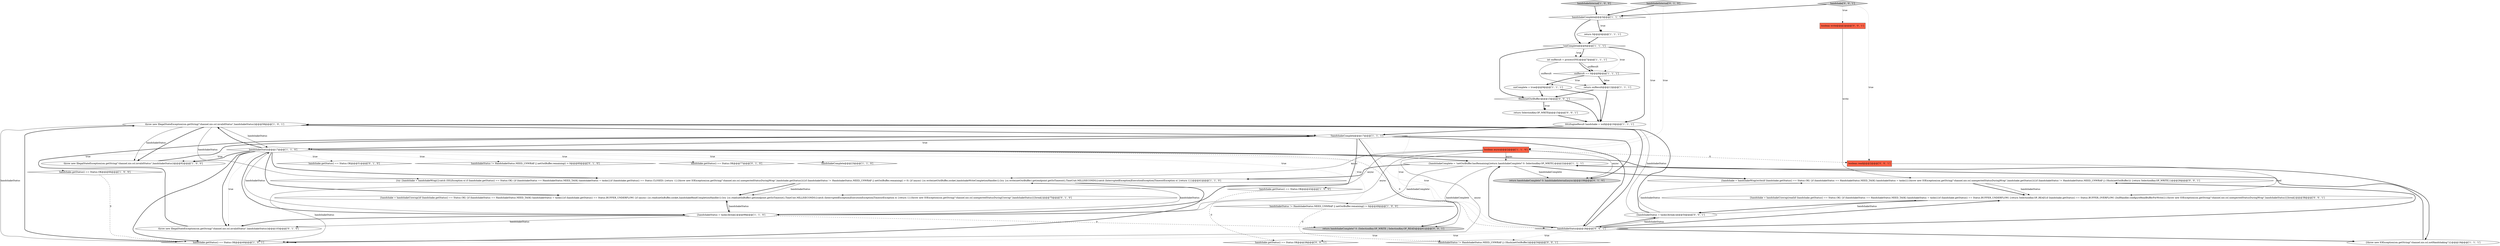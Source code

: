 digraph {
18 [style = filled, label = "throw new IllegalStateException(sm.getString(\"channel.nio.ssl.invalidStatus\",handshakeStatus))@@@58@@@['1', '0', '1']", fillcolor = white, shape = ellipse image = "AAA0AAABBB1BBB"];
35 [style = filled, label = "handshake['0', '0', '1']", fillcolor = lightgray, shape = diamond image = "AAA0AAABBB3BBB"];
21 [style = filled, label = "sniResult == 0@@@8@@@['1', '1', '1']", fillcolor = white, shape = diamond image = "AAA0AAABBB1BBB"];
36 [style = filled, label = "handshake.getStatus() == Status.OK@@@28@@@['0', '0', '1']", fillcolor = white, shape = diamond image = "AAA0AAABBB3BBB"];
29 [style = filled, label = "return handshakeComplete? 0: handshakeInternal(async)@@@106@@@['0', '1', '0']", fillcolor = lightgray, shape = ellipse image = "AAA0AAABBB2BBB"];
2 [style = filled, label = "boolean async@@@2@@@['1', '1', '0']", fillcolor = tomato, shape = box image = "AAA0AAABBB1BBB"];
1 [style = filled, label = "handshakeInternal['1', '0', '0']", fillcolor = lightgray, shape = diamond image = "AAA0AAABBB1BBB"];
8 [style = filled, label = "handshakeComplete@@@23@@@['1', '1', '0']", fillcolor = white, shape = diamond image = "AAA0AAABBB1BBB"];
30 [style = filled, label = "return handshakeComplete? 0: (SelectionKey.OP_WRITE | SelectionKey.OP_READ)@@@61@@@['0', '0', '1']", fillcolor = lightgray, shape = ellipse image = "AAA0AAABBB3BBB"];
0 [style = filled, label = "handshake.getStatus() == Status.OK@@@66@@@['1', '0', '0']", fillcolor = white, shape = diamond image = "AAA0AAABBB1BBB"];
20 [style = filled, label = "handshake.getStatus() == Status.OK@@@40@@@['1', '0', '1']", fillcolor = white, shape = diamond image = "AAA0AAABBB1BBB"];
22 [style = filled, label = "return sniResult@@@12@@@['1', '1', '1']", fillcolor = white, shape = ellipse image = "AAA0AAABBB1BBB"];
34 [style = filled, label = "{handshake = handshakeUnwrap(read)if (handshake.getStatus() == Status.OK) {if (handshakeStatus == HandshakeStatus.NEED_TASK) handshakeStatus = tasks()}if (handshake.getStatus() == Status.BUFFER_UNDERFLOW) {return SelectionKey.OP_READ}if (handshake.getStatus() == Status.BUFFER_OVERFLOW) {bufHandler.configureReadBufferForWrite()}{throw new IOException(sm.getString(\"channel.nio.ssl.unexpectedStatusDuringWrap\",handshakeStatus))}break}@@@38@@@['0', '0', '1']", fillcolor = white, shape = ellipse image = "AAA0AAABBB3BBB"];
33 [style = filled, label = "boolean read@@@2@@@['0', '0', '1']", fillcolor = tomato, shape = box image = "AAA0AAABBB3BBB"];
27 [style = filled, label = "throw new IllegalStateException(sm.getString(\"channel.nio.ssl.invalidStatus\",handshakeStatus))@@@103@@@['0', '1', '0']", fillcolor = white, shape = ellipse image = "AAA0AAABBB2BBB"];
41 [style = filled, label = "{handshake = handshakeWrap(write)if (handshake.getStatus() == Status.OK) {if (handshakeStatus == HandshakeStatus.NEED_TASK) handshakeStatus = tasks()}{throw new IOException(sm.getString(\"channel.nio.ssl.unexpectedStatusDuringWrap\",handshake.getStatus()))}if (handshakeStatus != HandshakeStatus.NEED_UNWRAP || (!flush(netOutBuffer))) {return SelectionKey.OP_WRITE}}@@@26@@@['0', '0', '1']", fillcolor = white, shape = ellipse image = "AAA0AAABBB3BBB"];
11 [style = filled, label = "!handshakeComplete@@@17@@@['1', '1', '1']", fillcolor = white, shape = diamond image = "AAA0AAABBB1BBB"];
9 [style = filled, label = "!sniComplete@@@6@@@['1', '1', '1']", fillcolor = white, shape = diamond image = "AAA0AAABBB1BBB"];
16 [style = filled, label = "handshake.getStatus() == Status.OK@@@43@@@['1', '0', '0']", fillcolor = white, shape = diamond image = "AAA0AAABBB1BBB"];
25 [style = filled, label = "handshake.getStatus() == Status.OK@@@51@@@['0', '1', '0']", fillcolor = white, shape = diamond image = "AAA1AAABBB2BBB"];
7 [style = filled, label = "int sniResult = processSNI()@@@7@@@['1', '1', '1']", fillcolor = white, shape = ellipse image = "AAA0AAABBB1BBB"];
5 [style = filled, label = "sniComplete = true@@@9@@@['1', '1', '1']", fillcolor = white, shape = ellipse image = "AAA0AAABBB1BBB"];
4 [style = filled, label = "SSLEngineResult handshake = null@@@16@@@['1', '1', '1']", fillcolor = white, shape = ellipse image = "AAA0AAABBB1BBB"];
37 [style = filled, label = "handshakeStatus != HandshakeStatus.NEED_UNWRAP || (!flush(netOutBuffer))@@@34@@@['0', '0', '1']", fillcolor = white, shape = diamond image = "AAA0AAABBB3BBB"];
24 [style = filled, label = "handshakeStatus != HandshakeStatus.NEED_UNWRAP || netOutBuffer.remaining() > 0@@@60@@@['0', '1', '0']", fillcolor = white, shape = diamond image = "AAA0AAABBB2BBB"];
6 [style = filled, label = "handshakeStatus != HandshakeStatus.NEED_UNWRAP || netOutBuffer.remaining() > 0@@@49@@@['1', '0', '0']", fillcolor = white, shape = diamond image = "AAA0AAABBB1BBB"];
23 [style = filled, label = "handshake.getStatus() == Status.OK@@@77@@@['0', '1', '0']", fillcolor = white, shape = diamond image = "AAA0AAABBB2BBB"];
28 [style = filled, label = "{handshake = handshakeUnwrap()if (handshake.getStatus() == Status.OK) {if (handshakeStatus == HandshakeStatus.NEED_TASK) handshakeStatus = tasks()}if (handshake.getStatus() == Status.BUFFER_UNDERFLOW) {if (async) {sc.read(netInBuffer,socket,handshakeReadCompletionHandler)}{try {sc.read(netInBuffer).get(endpoint.getSoTimeout(),TimeUnit.MILLISECONDS)}catch (InterruptedException|ExecutionException|TimeoutException e) }return 1}{throw new IOException(sm.getString(\"channel.nio.ssl.unexpectedStatusDuringUnwrap\",handshakeStatus))}break}@@@75@@@['0', '1', '0']", fillcolor = white, shape = ellipse image = "AAA0AAABBB2BBB"];
38 [style = filled, label = "!flush(netOutBuffer)@@@15@@@['0', '0', '1']", fillcolor = white, shape = diamond image = "AAA0AAABBB3BBB"];
26 [style = filled, label = "handshakeInternal['0', '1', '0']", fillcolor = lightgray, shape = diamond image = "AAA0AAABBB2BBB"];
17 [style = filled, label = "handshakeStatus@@@17@@@['1', '1', '0']", fillcolor = white, shape = diamond image = "AAA0AAABBB1BBB"];
40 [style = filled, label = "{handshakeStatus = tasks()break}@@@54@@@['0', '0', '1']", fillcolor = white, shape = ellipse image = "AAA0AAABBB3BBB"];
12 [style = filled, label = "{try {handshake = handshakeWrap()}catch (SSLException e) if (handshake.getStatus() == Status.OK) {if (handshakeStatus == HandshakeStatus.NEED_TASK) handshakeStatus = tasks()}if (handshake.getStatus() == Status.CLOSED) {return -1}{throw new IOException(sm.getString(\"channel.nio.ssl.unexpectedStatusDuringWrap\",handshake.getStatus()))}if (handshakeStatus != HandshakeStatus.NEED_UNWRAP || netOutBuffer.remaining() > 0) {if (async) {sc.write(netOutBuffer,socket,handshakeWriteCompletionHandler)}{try {sc.write(netOutBuffer).get(endpoint.getSoTimeout(),TimeUnit.MILLISECONDS)}catch (InterruptedException|ExecutionException|TimeoutException e) }return 1}}@@@41@@@['1', '1', '0']", fillcolor = white, shape = ellipse image = "AAA0AAABBB1BBB"];
15 [style = filled, label = "throw new IllegalStateException(sm.getString(\"channel.nio.ssl.invalidStatus\",handshakeStatus))@@@92@@@['1', '0', '0']", fillcolor = white, shape = ellipse image = "AAA0AAABBB1BBB"];
10 [style = filled, label = "return 0@@@4@@@['1', '1', '1']", fillcolor = white, shape = ellipse image = "AAA0AAABBB1BBB"];
14 [style = filled, label = "{throw new IOException(sm.getString(\"channel.nio.ssl.notHandshaking\"))}@@@19@@@['1', '1', '1']", fillcolor = white, shape = ellipse image = "AAA0AAABBB1BBB"];
39 [style = filled, label = "handshakeStatus@@@18@@@['0', '0', '1']", fillcolor = white, shape = diamond image = "AAA0AAABBB3BBB"];
13 [style = filled, label = "{handshakeStatus = tasks()break}@@@99@@@['1', '1', '0']", fillcolor = white, shape = ellipse image = "AAA0AAABBB1BBB"];
32 [style = filled, label = "return SelectionKey.OP_WRITE@@@15@@@['0', '0', '1']", fillcolor = white, shape = ellipse image = "AAA0AAABBB3BBB"];
3 [style = filled, label = "handshakeComplete@@@3@@@['1', '1', '1']", fillcolor = white, shape = diamond image = "AAA0AAABBB1BBB"];
31 [style = filled, label = "boolean write@@@2@@@['0', '0', '1']", fillcolor = tomato, shape = box image = "AAA0AAABBB3BBB"];
19 [style = filled, label = "{handshakeComplete = !netOutBuffer.hasRemaining()return handshakeComplete? 0: SelectionKey.OP_WRITE}@@@22@@@['1', '1', '1']", fillcolor = white, shape = ellipse image = "AAA0AAABBB1BBB"];
28->13 [style = bold, label=""];
3->10 [style = bold, label=""];
11->29 [style = bold, label=""];
12->28 [style = bold, label=""];
17->0 [style = dotted, label="true"];
21->22 [style = bold, label=""];
13->17 [style = solid, label="handshakeStatus"];
17->14 [style = bold, label=""];
14->19 [style = bold, label=""];
12->20 [style = solid, label="handshakeStatus"];
21->5 [style = dotted, label="true"];
39->18 [style = bold, label=""];
0->20 [style = dashed, label="0"];
2->13 [style = solid, label="async"];
39->41 [style = bold, label=""];
17->15 [style = dotted, label="true"];
39->36 [style = dotted, label="true"];
18->20 [style = solid, label="handshakeStatus"];
17->13 [style = bold, label=""];
17->24 [style = dotted, label="true"];
3->9 [style = bold, label=""];
17->39 [style = dashed, label="0"];
41->34 [style = bold, label=""];
5->38 [style = bold, label=""];
35->3 [style = bold, label=""];
39->14 [style = bold, label=""];
17->27 [style = bold, label=""];
40->18 [style = solid, label="handshakeStatus"];
38->4 [style = bold, label=""];
20->18 [style = bold, label=""];
35->31 [style = dotted, label="true"];
41->34 [style = solid, label="handshakeStatus"];
7->22 [style = solid, label="sniResult"];
11->17 [style = bold, label=""];
39->18 [style = dotted, label="true"];
40->41 [style = solid, label="handshakeStatus"];
9->7 [style = bold, label=""];
11->30 [style = bold, label=""];
18->17 [style = solid, label="handshakeStatus"];
13->27 [style = bold, label=""];
17->15 [style = bold, label=""];
11->13 [style = bold, label=""];
12->20 [style = bold, label=""];
11->39 [style = dotted, label="true"];
1->2 [style = dotted, label="true"];
16->36 [style = dashed, label="0"];
9->38 [style = bold, label=""];
39->19 [style = bold, label=""];
26->3 [style = bold, label=""];
32->4 [style = bold, label=""];
13->30 [style = dashed, label="0"];
18->15 [style = bold, label=""];
22->38 [style = bold, label=""];
33->34 [style = solid, label="read"];
12->28 [style = solid, label="handshakeStatus"];
17->16 [style = dotted, label="true"];
9->4 [style = bold, label=""];
2->29 [style = solid, label="async"];
17->19 [style = bold, label=""];
19->13 [style = solid, label="handshakeComplete"];
40->18 [style = bold, label=""];
2->12 [style = solid, label="async"];
17->20 [style = bold, label=""];
27->11 [style = bold, label=""];
11->17 [style = dotted, label="true"];
2->33 [style = dashed, label="0"];
5->4 [style = bold, label=""];
9->21 [style = dotted, label="true"];
3->10 [style = dotted, label="true"];
26->2 [style = dotted, label="true"];
15->11 [style = bold, label=""];
2->20 [style = solid, label="async"];
19->29 [style = solid, label="handshakeComplete"];
17->8 [style = dotted, label="true"];
31->41 [style = solid, label="write"];
21->22 [style = dotted, label="false"];
18->11 [style = bold, label=""];
38->32 [style = bold, label=""];
13->27 [style = solid, label="handshakeStatus"];
2->28 [style = solid, label="async"];
39->20 [style = dotted, label="true"];
39->34 [style = bold, label=""];
35->33 [style = dotted, label="true"];
9->7 [style = dotted, label="true"];
18->12 [style = solid, label="handshakeStatus"];
10->9 [style = bold, label=""];
4->11 [style = bold, label=""];
11->39 [style = bold, label=""];
2->19 [style = solid, label="async"];
17->23 [style = dotted, label="true"];
18->15 [style = solid, label="handshakeStatus"];
38->32 [style = dotted, label="true"];
17->12 [style = bold, label=""];
34->40 [style = bold, label=""];
6->37 [style = dashed, label="0"];
7->21 [style = solid, label="sniResult"];
7->21 [style = bold, label=""];
13->28 [style = solid, label="handshakeStatus"];
1->3 [style = bold, label=""];
19->30 [style = solid, label="handshakeComplete"];
21->5 [style = bold, label=""];
22->4 [style = bold, label=""];
17->28 [style = bold, label=""];
17->6 [style = dotted, label="true"];
17->27 [style = dotted, label="true"];
39->37 [style = dotted, label="true"];
19->41 [style = bold, label=""];
13->12 [style = solid, label="handshakeStatus"];
39->40 [style = bold, label=""];
19->12 [style = bold, label=""];
40->39 [style = solid, label="handshakeStatus"];
17->25 [style = dotted, label="true"];
40->34 [style = solid, label="handshakeStatus"];
17->18 [style = bold, label=""];
}
